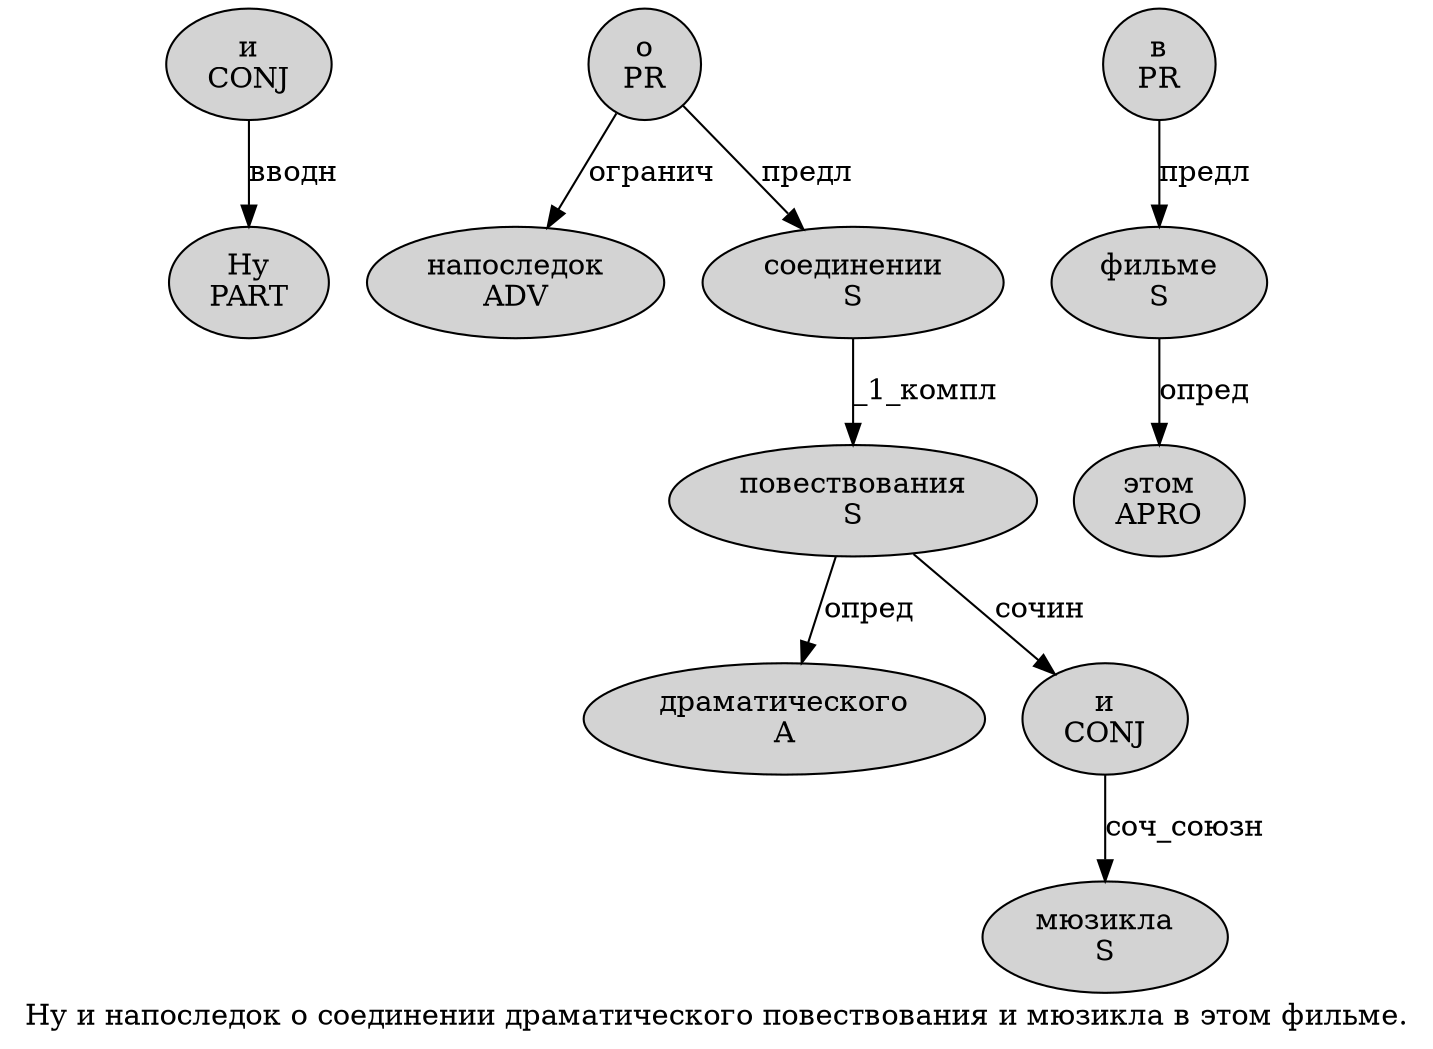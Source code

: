 digraph SENTENCE_2354 {
	graph [label="Ну и напоследок о соединении драматического повествования и мюзикла в этом фильме."]
	node [style=filled]
		0 [label="Ну
PART" color="" fillcolor=lightgray penwidth=1 shape=ellipse]
		1 [label="и
CONJ" color="" fillcolor=lightgray penwidth=1 shape=ellipse]
		2 [label="напоследок
ADV" color="" fillcolor=lightgray penwidth=1 shape=ellipse]
		3 [label="о
PR" color="" fillcolor=lightgray penwidth=1 shape=ellipse]
		4 [label="соединении
S" color="" fillcolor=lightgray penwidth=1 shape=ellipse]
		5 [label="драматического
A" color="" fillcolor=lightgray penwidth=1 shape=ellipse]
		6 [label="повествования
S" color="" fillcolor=lightgray penwidth=1 shape=ellipse]
		7 [label="и
CONJ" color="" fillcolor=lightgray penwidth=1 shape=ellipse]
		8 [label="мюзикла
S" color="" fillcolor=lightgray penwidth=1 shape=ellipse]
		9 [label="в
PR" color="" fillcolor=lightgray penwidth=1 shape=ellipse]
		10 [label="этом
APRO" color="" fillcolor=lightgray penwidth=1 shape=ellipse]
		11 [label="фильме
S" color="" fillcolor=lightgray penwidth=1 shape=ellipse]
			9 -> 11 [label="предл"]
			11 -> 10 [label="опред"]
			1 -> 0 [label="вводн"]
			7 -> 8 [label="соч_союзн"]
			4 -> 6 [label="_1_компл"]
			3 -> 2 [label="огранич"]
			3 -> 4 [label="предл"]
			6 -> 5 [label="опред"]
			6 -> 7 [label="сочин"]
}
